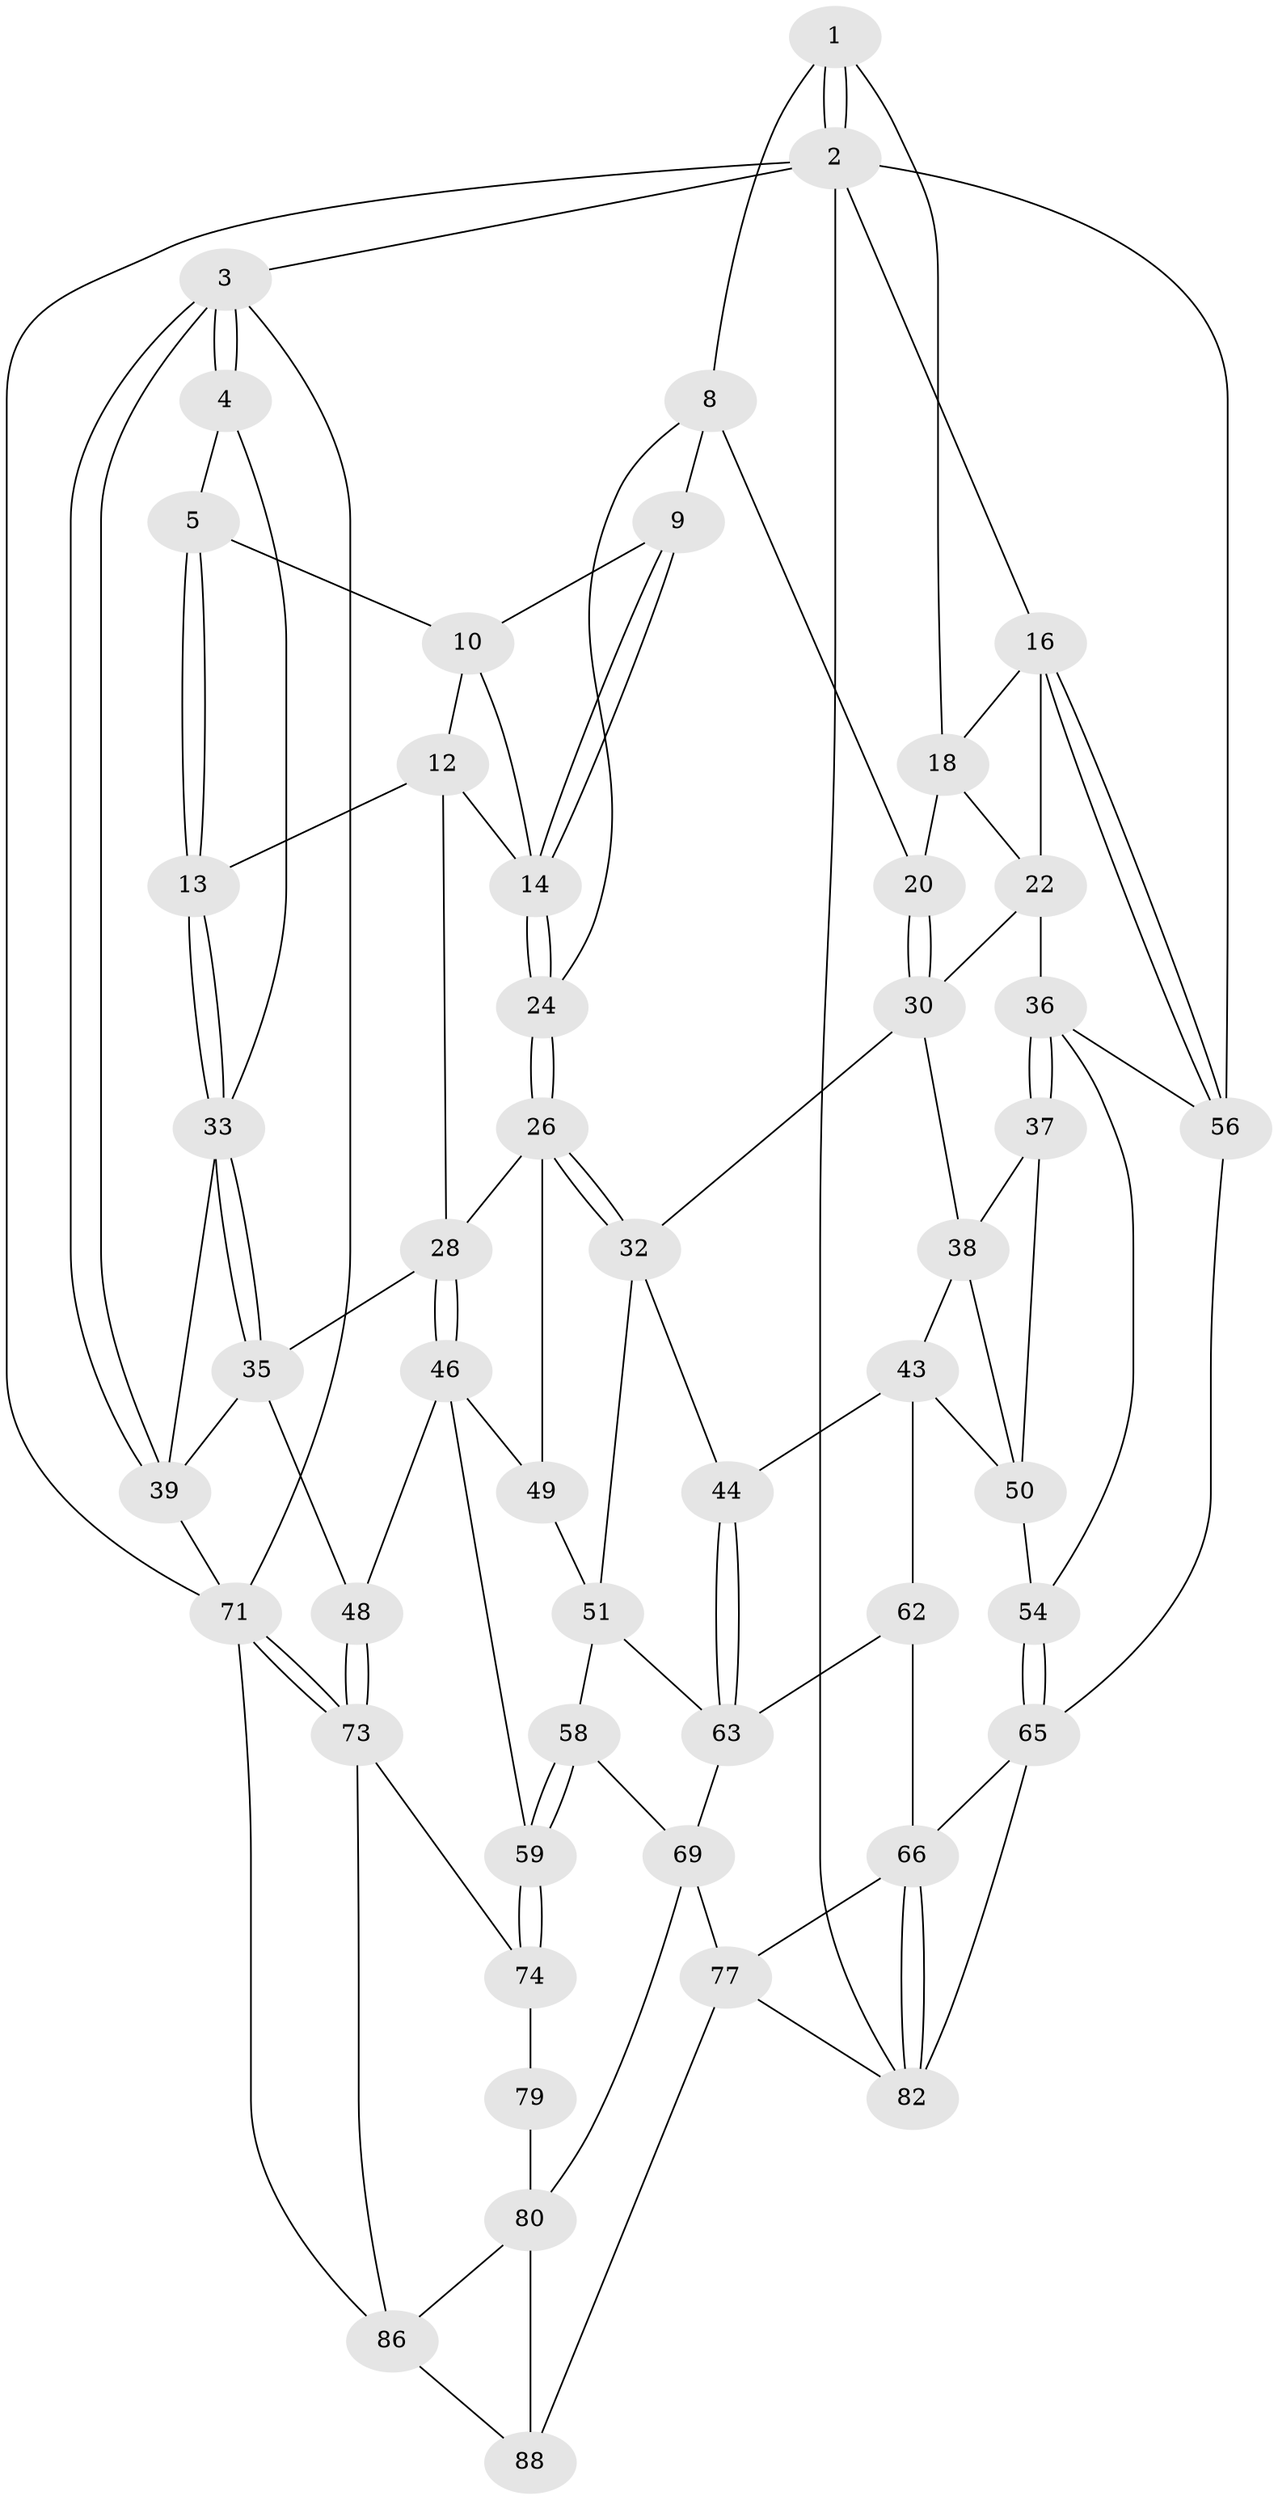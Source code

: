 // original degree distribution, {3: 0.03409090909090909, 5: 0.5340909090909091, 6: 0.2159090909090909, 4: 0.2159090909090909}
// Generated by graph-tools (version 1.1) at 2025/11/02/27/25 16:11:58]
// undirected, 51 vertices, 115 edges
graph export_dot {
graph [start="1"]
  node [color=gray90,style=filled];
  1 [pos="+0.6838686467187237+0",super="+7"];
  2 [pos="+1+0",super="+60"];
  3 [pos="+0+0"];
  4 [pos="+0+0"];
  5 [pos="+0.14720040010534682+0",super="+6"];
  8 [pos="+0.606394929592026+0.07937909276252",super="+21"];
  9 [pos="+0.3866236994813005+0"];
  10 [pos="+0.36308534073609455+0",super="+11"];
  12 [pos="+0.3018736949224175+0.13689041663150164",super="+25"];
  13 [pos="+0.20903246552710378+0.17402438979983553"];
  14 [pos="+0.47269671182634976+0.1506891012243707",super="+15"];
  16 [pos="+1+0.15167860260155605",super="+17"];
  18 [pos="+0.6980238174121423+0.0006017909423827768",super="+19"];
  20 [pos="+0.6179531158144118+0.1958208229276742"];
  22 [pos="+0.859507097906443+0.18613638677316255",super="+23"];
  24 [pos="+0.49135008412114495+0.15658107133001503"];
  26 [pos="+0.4926720948611848+0.3527555912555359",super="+27"];
  28 [pos="+0.36396363724536535+0.3219313566098097",super="+29"];
  30 [pos="+0.6354180378663423+0.2227967093236166",super="+31"];
  32 [pos="+0.5263190094354689+0.3739150638321468",super="+45"];
  33 [pos="+0.18917720849264522+0.234819791908817",super="+34"];
  35 [pos="+0.2226052831050358+0.2985465469441622",super="+40"];
  36 [pos="+0.9240306561403894+0.27959707802062345",super="+53"];
  37 [pos="+0.8574635220664626+0.3149525005456796"];
  38 [pos="+0.6848858103144225+0.31382754891407394",super="+42"];
  39 [pos="+0+0.21485467121608",super="+41"];
  43 [pos="+0.6768482270060165+0.42283073509777336",super="+57"];
  44 [pos="+0.6144209648748087+0.45622552693467516"];
  46 [pos="+0.35983765510479865+0.46435412471515225",super="+47"];
  48 [pos="+0.21914897180728163+0.5240169000826238"];
  49 [pos="+0.41504715103893147+0.4437663851632832"];
  50 [pos="+0.7888761215855061+0.3968148478784012",super="+55"];
  51 [pos="+0.5376569961198218+0.47301880326588114",super="+52"];
  54 [pos="+0.8426549266294298+0.5087203578785119"];
  56 [pos="+1+0.6056581455683988",super="+61"];
  58 [pos="+0.504750341575014+0.5107154032768191",super="+70"];
  59 [pos="+0.36729424888911855+0.5969321041249829"];
  62 [pos="+0.7206033879462028+0.5926272823052151"];
  63 [pos="+0.7072708015968091+0.5920854517133597",super="+64"];
  65 [pos="+0.9213376920164011+0.6239041814465117",super="+68"];
  66 [pos="+0.8371282090200264+0.6708168911995261",super="+67"];
  69 [pos="+0.6013316970288672+0.6703979480791701",super="+78"];
  71 [pos="+0+0.6779015142855109",super="+72"];
  73 [pos="+0.05863650734442782+0.6451123737859503",super="+76"];
  74 [pos="+0.377525136600567+0.6362610741018773",super="+75"];
  77 [pos="+0.6221837693642696+0.9121172313167004",super="+84"];
  79 [pos="+0.4872468098822213+0.6559309333316888",super="+81"];
  80 [pos="+0.6185739129608687+0.9087364732380386",super="+85"];
  82 [pos="+0.8635970080522809+0.7835648608499172",super="+83"];
  86 [pos="+0.2905942459666268+0.8075070971403212",super="+87"];
  88 [pos="+0.14620284761736962+1"];
  1 -- 2;
  1 -- 2;
  1 -- 8;
  1 -- 18;
  2 -- 3;
  2 -- 16;
  2 -- 71;
  2 -- 82;
  2 -- 56;
  3 -- 4;
  3 -- 4;
  3 -- 39;
  3 -- 39;
  3 -- 71;
  4 -- 5;
  4 -- 33;
  5 -- 13;
  5 -- 13;
  5 -- 10;
  8 -- 9;
  8 -- 24;
  8 -- 20;
  9 -- 10;
  9 -- 14;
  9 -- 14;
  10 -- 12;
  10 -- 14;
  12 -- 13;
  12 -- 28;
  12 -- 14;
  13 -- 33;
  13 -- 33;
  14 -- 24;
  14 -- 24;
  16 -- 56;
  16 -- 56;
  16 -- 18;
  16 -- 22;
  18 -- 20;
  18 -- 22;
  20 -- 30;
  20 -- 30;
  22 -- 30;
  22 -- 36;
  24 -- 26;
  24 -- 26;
  26 -- 32;
  26 -- 32;
  26 -- 49;
  26 -- 28;
  28 -- 46;
  28 -- 46;
  28 -- 35;
  30 -- 32;
  30 -- 38;
  32 -- 51;
  32 -- 44;
  33 -- 35;
  33 -- 35;
  33 -- 39;
  35 -- 48;
  35 -- 39;
  36 -- 37;
  36 -- 37;
  36 -- 56;
  36 -- 54;
  37 -- 38;
  37 -- 50;
  38 -- 50;
  38 -- 43;
  39 -- 71;
  43 -- 44;
  43 -- 50;
  43 -- 62;
  44 -- 63;
  44 -- 63;
  46 -- 49;
  46 -- 48;
  46 -- 59;
  48 -- 73;
  48 -- 73;
  49 -- 51;
  50 -- 54;
  51 -- 63;
  51 -- 58;
  54 -- 65;
  54 -- 65;
  56 -- 65;
  58 -- 59;
  58 -- 59;
  58 -- 69;
  59 -- 74;
  59 -- 74;
  62 -- 63;
  62 -- 66;
  63 -- 69;
  65 -- 66;
  65 -- 82;
  66 -- 82;
  66 -- 82;
  66 -- 77;
  69 -- 80;
  69 -- 77;
  71 -- 73;
  71 -- 73;
  71 -- 86;
  73 -- 74;
  73 -- 86;
  74 -- 79 [weight=2];
  77 -- 88;
  77 -- 82;
  79 -- 80;
  80 -- 88;
  80 -- 86;
  86 -- 88;
}
